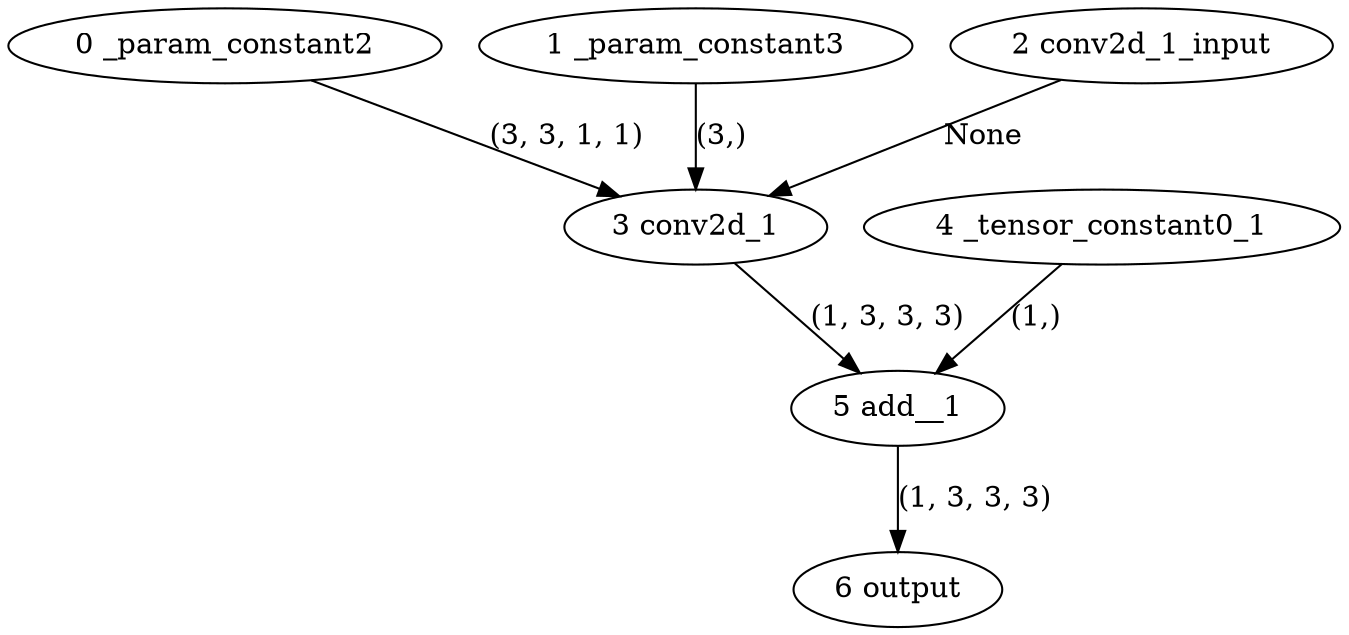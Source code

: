 strict digraph  {
"0 _param_constant2" [id=0, type=get_attr];
"1 _param_constant3" [id=1, type=get_attr];
"2 conv2d_1_input" [id=2, type=input];
"3 conv2d_1" [id=3, type=conv2d];
"4 _tensor_constant0_1" [id=4, type=get_attr];
"5 add__1" [id=5, type=add_];
"6 output" [id=6, type=output];
"0 _param_constant2" -> "3 conv2d_1"  [label="(3, 3, 1, 1)", style=solid];
"1 _param_constant3" -> "3 conv2d_1"  [label="(3,)", style=solid];
"2 conv2d_1_input" -> "3 conv2d_1"  [label=None, style=solid];
"3 conv2d_1" -> "5 add__1"  [label="(1, 3, 3, 3)", style=solid];
"4 _tensor_constant0_1" -> "5 add__1"  [label="(1,)", style=solid];
"5 add__1" -> "6 output"  [label="(1, 3, 3, 3)", style=solid];
}
